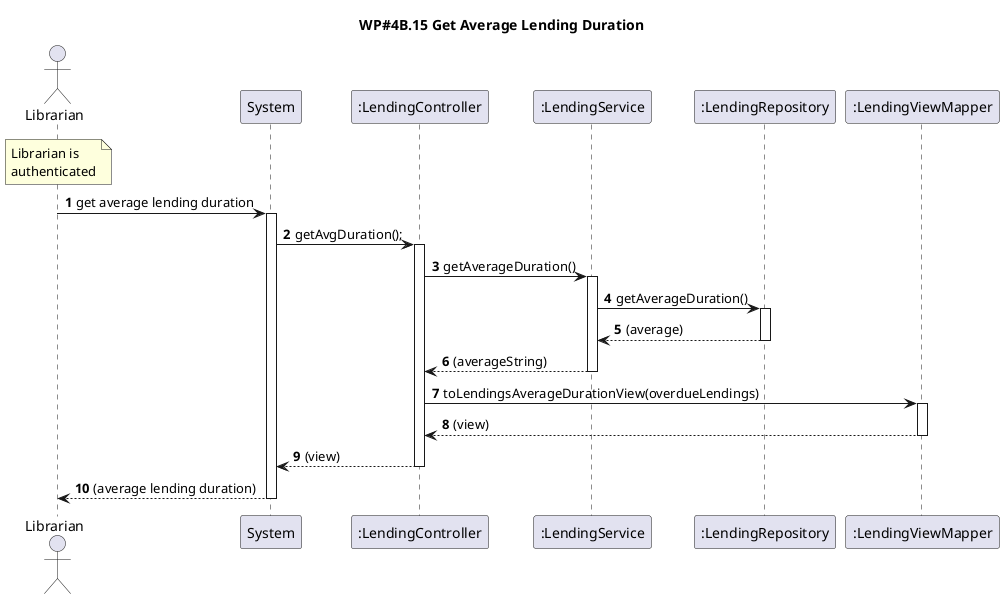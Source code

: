 @startuml
'https://plantuml.com/sequence-diagram
autoactivate on
autonumber

title WP#4B.15 Get Average Lending Duration

actor "Librarian" as Librarian
participant "System" as System
participant ":LendingController" as Ctrl
participant ":LendingService" as Service
participant ":LendingRepository" as LendingRepo
participant ":LendingViewMapper" as Mapper


note over Librarian : Librarian is\nauthenticated

Librarian -> System: get average lending duration

System -> Ctrl: getAvgDuration();

Ctrl -> Service: getAverageDuration()
Service -> LendingRepo: getAverageDuration()
LendingRepo --> Service: (average)
Service --> Ctrl: (averageString)
Ctrl -> Mapper: toLendingsAverageDurationView(overdueLendings)
Mapper --> Ctrl: (view)
Ctrl --> System: (view)
System --> Librarian: (average lending duration)

@enduml
